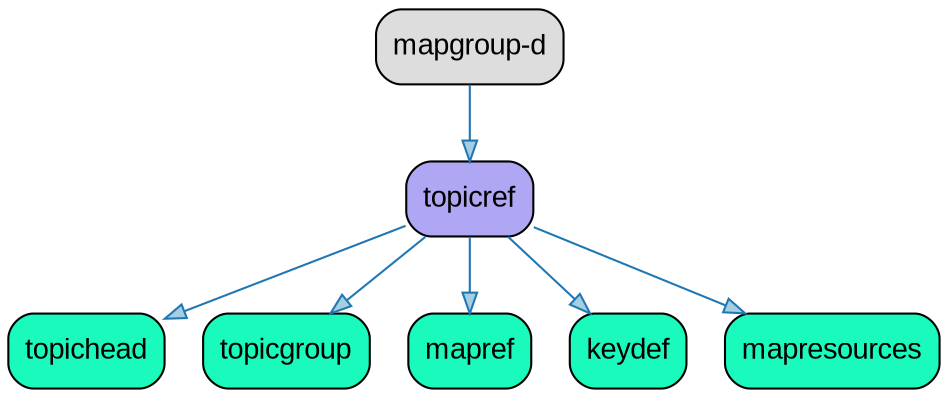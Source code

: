 // DITA Domain mapgroup-d
strict digraph {
				
  // Root node
  
	"mapgroup-d" [label ="mapgroup-d" fontname="Arial" shape="Mrecord" style="filled"  fillcolor="#DDDDDD"]
			
  // Other nodes
      
	"topicref" [label ="topicref" fontname="Arial" shape="Mrecord" style="filled"  fillcolor="#AFA7F4"]
         
	"topichead" [label ="topichead" fontname="Arial" shape="Mrecord" style="filled"  fillcolor="#1AFABC"]
         
	"topicgroup" [label ="topicgroup" fontname="Arial" shape="Mrecord" style="filled"  fillcolor="#1AFABC"]
         
	"mapref" [label ="mapref" fontname="Arial" shape="Mrecord" style="filled"  fillcolor="#1AFABC"]
         
	"keydef" [label ="keydef" fontname="Arial" shape="Mrecord" style="filled"  fillcolor="#1AFABC"]
         
	"mapresources" [label ="mapresources" fontname="Arial" shape="Mrecord" style="filled"  fillcolor="#1AFABC"]
      
   
  // Edges
      
	"mapgroup-d" -> "topicref" [fillcolor="#a6cee3" color="#1f78b4"]
         
	"topicref" -> "topichead" [fillcolor="#a6cee3" color="#1f78b4"]
         
	"topicref" -> "topicgroup" [fillcolor="#a6cee3" color="#1f78b4"]
         
	"topicref" -> "mapref" [fillcolor="#a6cee3" color="#1f78b4"]
         
	"topicref" -> "keydef" [fillcolor="#a6cee3" color="#1f78b4"]
         
	"topicref" -> "mapresources" [fillcolor="#a6cee3" color="#1f78b4"]
      
   }